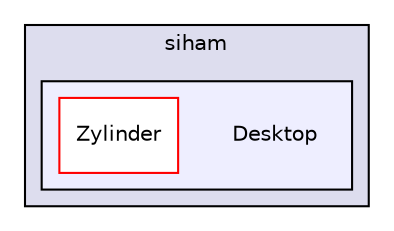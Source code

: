 digraph G {
  compound=true
  node [ fontsize=10, fontname="Helvetica"];
  edge [ labelfontsize=9, labelfontname="Helvetica"];
  subgraph clusterdir_C_3A_2FUsers_2Fsiham_2F {
    graph [ bgcolor="#ddddee", pencolor="black", label="siham" fontname="Helvetica", fontsize=10, URL="dir_C_3A_2FUsers_2Fsiham_2F.html"]
  subgraph clusterdir_C_3A_2FUsers_2Fsiham_2FDesktop_2F {
    graph [ bgcolor="#eeeeff", pencolor="black", label="" URL="dir_C_3A_2FUsers_2Fsiham_2FDesktop_2F.html"];
    dir_C_3A_2FUsers_2Fsiham_2FDesktop_2F [shape=plaintext label="Desktop"];
    dir_C_3A_2FUsers_2Fsiham_2FDesktop_2FZylinder_2F [shape=box label="Zylinder" color="red" fillcolor="white" style="filled" URL="dir_C_3A_2FUsers_2Fsiham_2FDesktop_2FZylinder_2F.html"];
  }
  }
}
